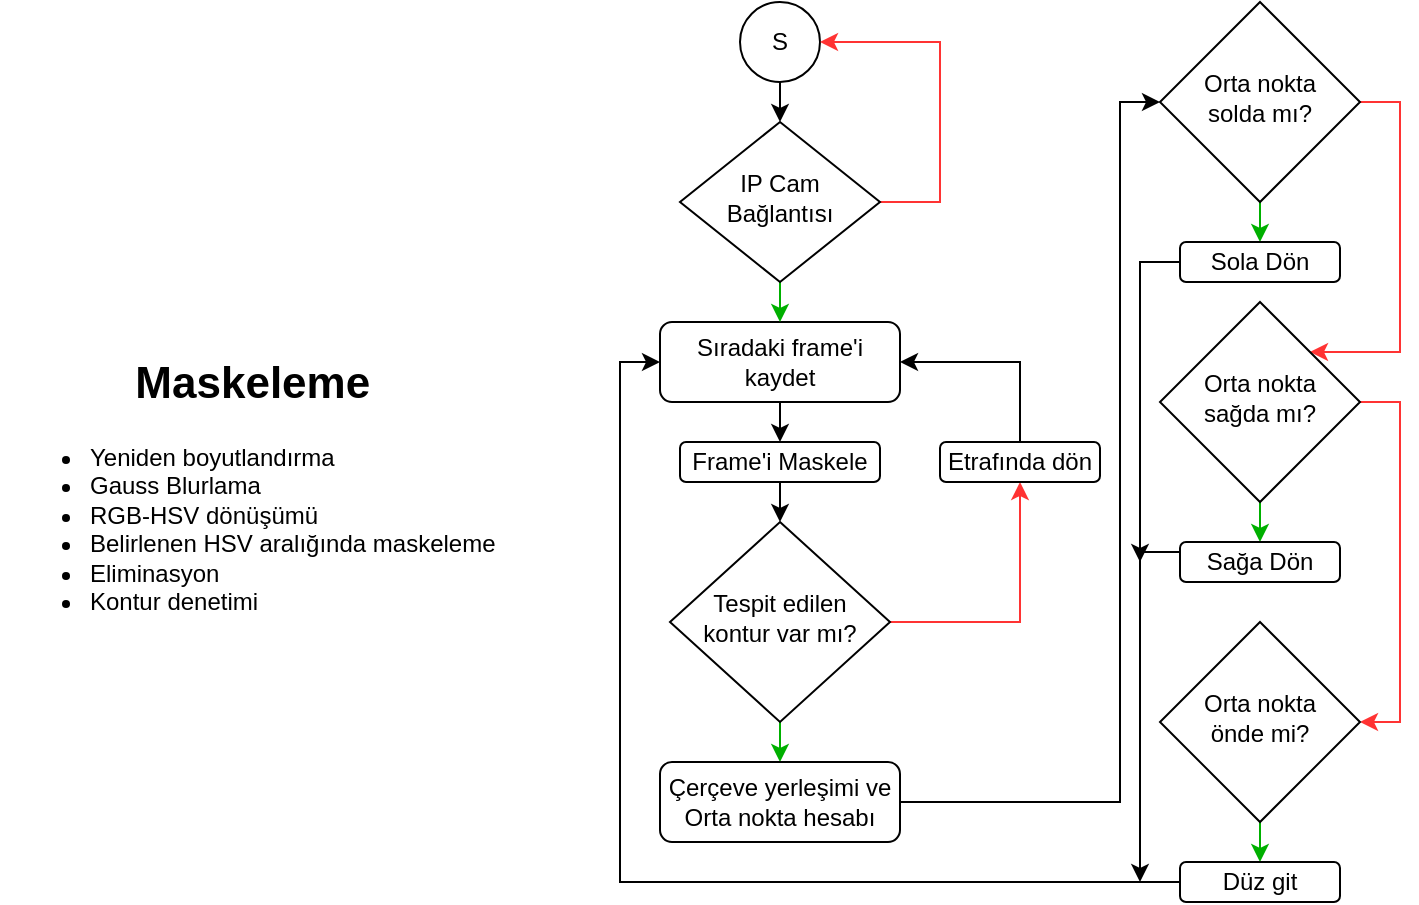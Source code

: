 <mxfile version="20.0.0" type="github">
  <diagram id="C5RBs43oDa-KdzZeNtuy" name="Page-1">
    <mxGraphModel dx="2249" dy="762" grid="1" gridSize="10" guides="1" tooltips="1" connect="1" arrows="1" fold="1" page="1" pageScale="1" pageWidth="827" pageHeight="1169" math="0" shadow="0">
      <root>
        <mxCell id="WIyWlLk6GJQsqaUBKTNV-0" />
        <mxCell id="WIyWlLk6GJQsqaUBKTNV-1" parent="WIyWlLk6GJQsqaUBKTNV-0" />
        <mxCell id="GuvgZEk6o53j5fX8rH_s-7" style="edgeStyle=orthogonalEdgeStyle;rounded=0;orthogonalLoop=1;jettySize=auto;html=1;exitX=0.5;exitY=1;exitDx=0;exitDy=0;entryX=0.5;entryY=0;entryDx=0;entryDy=0;strokeColor=#000000;" edge="1" parent="WIyWlLk6GJQsqaUBKTNV-1" source="WIyWlLk6GJQsqaUBKTNV-3" target="GuvgZEk6o53j5fX8rH_s-6">
          <mxGeometry relative="1" as="geometry" />
        </mxCell>
        <mxCell id="WIyWlLk6GJQsqaUBKTNV-3" value="Sıradaki frame&#39;i kaydet" style="rounded=1;whiteSpace=wrap;html=1;fontSize=12;glass=0;strokeWidth=1;shadow=0;" parent="WIyWlLk6GJQsqaUBKTNV-1" vertex="1">
          <mxGeometry x="260" y="180" width="120" height="40" as="geometry" />
        </mxCell>
        <mxCell id="GuvgZEk6o53j5fX8rH_s-5" style="edgeStyle=orthogonalEdgeStyle;rounded=0;orthogonalLoop=1;jettySize=auto;html=1;exitX=0.5;exitY=1;exitDx=0;exitDy=0;entryX=0.5;entryY=0;entryDx=0;entryDy=0;strokeColor=#000000;" edge="1" parent="WIyWlLk6GJQsqaUBKTNV-1" source="GuvgZEk6o53j5fX8rH_s-0" target="GuvgZEk6o53j5fX8rH_s-2">
          <mxGeometry relative="1" as="geometry" />
        </mxCell>
        <mxCell id="GuvgZEk6o53j5fX8rH_s-0" value="S" style="ellipse;whiteSpace=wrap;html=1;" vertex="1" parent="WIyWlLk6GJQsqaUBKTNV-1">
          <mxGeometry x="300" y="20" width="40" height="40" as="geometry" />
        </mxCell>
        <mxCell id="GuvgZEk6o53j5fX8rH_s-3" style="edgeStyle=orthogonalEdgeStyle;rounded=0;orthogonalLoop=1;jettySize=auto;html=1;exitX=1;exitY=0.5;exitDx=0;exitDy=0;entryX=1;entryY=0.5;entryDx=0;entryDy=0;strokeColor=#FF3333;" edge="1" parent="WIyWlLk6GJQsqaUBKTNV-1" source="GuvgZEk6o53j5fX8rH_s-2" target="GuvgZEk6o53j5fX8rH_s-0">
          <mxGeometry relative="1" as="geometry">
            <mxPoint x="400" y="40" as="targetPoint" />
            <Array as="points">
              <mxPoint x="400" y="120" />
              <mxPoint x="400" y="40" />
            </Array>
          </mxGeometry>
        </mxCell>
        <mxCell id="GuvgZEk6o53j5fX8rH_s-4" style="edgeStyle=orthogonalEdgeStyle;rounded=0;orthogonalLoop=1;jettySize=auto;html=1;exitX=0.5;exitY=1;exitDx=0;exitDy=0;entryX=0.5;entryY=0;entryDx=0;entryDy=0;strokeColor=#00B000;" edge="1" parent="WIyWlLk6GJQsqaUBKTNV-1" source="GuvgZEk6o53j5fX8rH_s-2" target="WIyWlLk6GJQsqaUBKTNV-3">
          <mxGeometry relative="1" as="geometry" />
        </mxCell>
        <mxCell id="GuvgZEk6o53j5fX8rH_s-2" value="IP Cam Bağlantısı" style="rhombus;whiteSpace=wrap;html=1;shadow=0;fontFamily=Helvetica;fontSize=12;align=center;strokeWidth=1;spacing=6;spacingTop=-4;" vertex="1" parent="WIyWlLk6GJQsqaUBKTNV-1">
          <mxGeometry x="270" y="80" width="100" height="80" as="geometry" />
        </mxCell>
        <mxCell id="GuvgZEk6o53j5fX8rH_s-11" style="edgeStyle=orthogonalEdgeStyle;rounded=0;orthogonalLoop=1;jettySize=auto;html=1;exitX=0.5;exitY=1;exitDx=0;exitDy=0;entryX=0.5;entryY=0;entryDx=0;entryDy=0;fontSize=22;strokeColor=#000000;" edge="1" parent="WIyWlLk6GJQsqaUBKTNV-1" source="GuvgZEk6o53j5fX8rH_s-6" target="GuvgZEk6o53j5fX8rH_s-10">
          <mxGeometry relative="1" as="geometry" />
        </mxCell>
        <mxCell id="GuvgZEk6o53j5fX8rH_s-6" value="Frame&#39;i Maskele" style="rounded=1;whiteSpace=wrap;html=1;fontSize=12;glass=0;strokeWidth=1;shadow=0;" vertex="1" parent="WIyWlLk6GJQsqaUBKTNV-1">
          <mxGeometry x="270" y="240" width="100" height="20" as="geometry" />
        </mxCell>
        <mxCell id="GuvgZEk6o53j5fX8rH_s-8" value="&lt;h1 style=&quot;text-align: center;&quot;&gt;&lt;font style=&quot;font-size: 22px;&quot;&gt;Maskeleme&lt;/font&gt;&lt;/h1&gt;&lt;div&gt;&lt;ul&gt;&lt;li style=&quot;text-align: justify;&quot;&gt;Yeniden boyutlandırma&lt;/li&gt;&lt;li style=&quot;text-align: justify;&quot;&gt;Gauss Blurlama&lt;/li&gt;&lt;li style=&quot;text-align: justify;&quot;&gt;RGB-HSV dönüşümü&lt;/li&gt;&lt;li style=&quot;text-align: justify;&quot;&gt;Belirlenen HSV aralığında maskeleme&lt;/li&gt;&lt;li style=&quot;text-align: justify;&quot;&gt;Eliminasyon&lt;/li&gt;&lt;li style=&quot;text-align: justify;&quot;&gt;Kontur denetimi&lt;/li&gt;&lt;/ul&gt;&lt;/div&gt;" style="text;html=1;strokeColor=none;fillColor=none;spacing=5;spacingTop=-20;whiteSpace=wrap;overflow=hidden;rounded=0;align=left;" vertex="1" parent="WIyWlLk6GJQsqaUBKTNV-1">
          <mxGeometry x="-70" y="190" width="260" height="140" as="geometry" />
        </mxCell>
        <mxCell id="GuvgZEk6o53j5fX8rH_s-15" style="edgeStyle=orthogonalEdgeStyle;rounded=0;orthogonalLoop=1;jettySize=auto;html=1;exitX=0.5;exitY=1;exitDx=0;exitDy=0;entryX=0.5;entryY=0;entryDx=0;entryDy=0;fontSize=22;strokeColor=#00B000;" edge="1" parent="WIyWlLk6GJQsqaUBKTNV-1" source="GuvgZEk6o53j5fX8rH_s-10" target="GuvgZEk6o53j5fX8rH_s-13">
          <mxGeometry relative="1" as="geometry" />
        </mxCell>
        <mxCell id="GuvgZEk6o53j5fX8rH_s-31" style="edgeStyle=orthogonalEdgeStyle;rounded=0;orthogonalLoop=1;jettySize=auto;html=1;exitX=1;exitY=0.5;exitDx=0;exitDy=0;entryX=0.5;entryY=1;entryDx=0;entryDy=0;fontSize=22;strokeColor=#FF3333;" edge="1" parent="WIyWlLk6GJQsqaUBKTNV-1" source="GuvgZEk6o53j5fX8rH_s-10" target="GuvgZEk6o53j5fX8rH_s-30">
          <mxGeometry relative="1" as="geometry" />
        </mxCell>
        <mxCell id="GuvgZEk6o53j5fX8rH_s-10" value="Tespit edilen kontur var mı?" style="rhombus;whiteSpace=wrap;html=1;shadow=0;fontFamily=Helvetica;fontSize=12;align=center;strokeWidth=1;spacing=6;spacingTop=-4;" vertex="1" parent="WIyWlLk6GJQsqaUBKTNV-1">
          <mxGeometry x="265" y="280" width="110" height="100" as="geometry" />
        </mxCell>
        <mxCell id="GuvgZEk6o53j5fX8rH_s-16" style="edgeStyle=orthogonalEdgeStyle;rounded=0;orthogonalLoop=1;jettySize=auto;html=1;exitX=1;exitY=0.5;exitDx=0;exitDy=0;fontSize=22;strokeColor=#000000;entryX=0;entryY=0.5;entryDx=0;entryDy=0;" edge="1" parent="WIyWlLk6GJQsqaUBKTNV-1" source="GuvgZEk6o53j5fX8rH_s-13" target="GuvgZEk6o53j5fX8rH_s-17">
          <mxGeometry relative="1" as="geometry">
            <mxPoint x="450" y="70" as="targetPoint" />
            <Array as="points">
              <mxPoint x="490" y="420" />
              <mxPoint x="490" y="70" />
            </Array>
          </mxGeometry>
        </mxCell>
        <mxCell id="GuvgZEk6o53j5fX8rH_s-13" value="Çerçeve yerleşimi ve Orta nokta hesabı" style="rounded=1;whiteSpace=wrap;html=1;fontSize=12;glass=0;strokeWidth=1;shadow=0;" vertex="1" parent="WIyWlLk6GJQsqaUBKTNV-1">
          <mxGeometry x="260" y="400" width="120" height="40" as="geometry" />
        </mxCell>
        <mxCell id="GuvgZEk6o53j5fX8rH_s-19" style="edgeStyle=orthogonalEdgeStyle;rounded=0;orthogonalLoop=1;jettySize=auto;html=1;exitX=0.5;exitY=1;exitDx=0;exitDy=0;entryX=0.5;entryY=0;entryDx=0;entryDy=0;fontSize=22;strokeColor=#00B000;" edge="1" parent="WIyWlLk6GJQsqaUBKTNV-1" source="GuvgZEk6o53j5fX8rH_s-17" target="GuvgZEk6o53j5fX8rH_s-18">
          <mxGeometry relative="1" as="geometry" />
        </mxCell>
        <mxCell id="GuvgZEk6o53j5fX8rH_s-21" style="edgeStyle=orthogonalEdgeStyle;rounded=0;orthogonalLoop=1;jettySize=auto;html=1;exitX=1;exitY=0.5;exitDx=0;exitDy=0;fontSize=22;strokeColor=#FF3333;entryX=1;entryY=0;entryDx=0;entryDy=0;" edge="1" parent="WIyWlLk6GJQsqaUBKTNV-1" source="GuvgZEk6o53j5fX8rH_s-17" target="GuvgZEk6o53j5fX8rH_s-20">
          <mxGeometry relative="1" as="geometry">
            <mxPoint x="620" y="230" as="targetPoint" />
            <Array as="points">
              <mxPoint x="630" y="70" />
              <mxPoint x="630" y="195" />
            </Array>
          </mxGeometry>
        </mxCell>
        <mxCell id="GuvgZEk6o53j5fX8rH_s-17" value="Orta nokta&lt;br&gt;solda mı?" style="rhombus;whiteSpace=wrap;html=1;shadow=0;fontFamily=Helvetica;fontSize=12;align=center;strokeWidth=1;spacing=6;spacingTop=-4;" vertex="1" parent="WIyWlLk6GJQsqaUBKTNV-1">
          <mxGeometry x="510" y="20" width="100" height="100" as="geometry" />
        </mxCell>
        <mxCell id="GuvgZEk6o53j5fX8rH_s-35" style="edgeStyle=orthogonalEdgeStyle;rounded=0;orthogonalLoop=1;jettySize=auto;html=1;exitX=0;exitY=0.5;exitDx=0;exitDy=0;fontSize=22;strokeColor=#000000;" edge="1" parent="WIyWlLk6GJQsqaUBKTNV-1" source="GuvgZEk6o53j5fX8rH_s-18">
          <mxGeometry relative="1" as="geometry">
            <mxPoint x="500" y="300" as="targetPoint" />
          </mxGeometry>
        </mxCell>
        <mxCell id="GuvgZEk6o53j5fX8rH_s-18" value="Sola Dön" style="rounded=1;whiteSpace=wrap;html=1;fontSize=12;glass=0;strokeWidth=1;shadow=0;" vertex="1" parent="WIyWlLk6GJQsqaUBKTNV-1">
          <mxGeometry x="520" y="140" width="80" height="20" as="geometry" />
        </mxCell>
        <mxCell id="GuvgZEk6o53j5fX8rH_s-24" style="edgeStyle=orthogonalEdgeStyle;rounded=0;orthogonalLoop=1;jettySize=auto;html=1;exitX=0.5;exitY=1;exitDx=0;exitDy=0;entryX=0.5;entryY=0;entryDx=0;entryDy=0;fontSize=22;strokeColor=#00B000;" edge="1" parent="WIyWlLk6GJQsqaUBKTNV-1" source="GuvgZEk6o53j5fX8rH_s-20" target="GuvgZEk6o53j5fX8rH_s-23">
          <mxGeometry relative="1" as="geometry" />
        </mxCell>
        <mxCell id="GuvgZEk6o53j5fX8rH_s-26" style="edgeStyle=orthogonalEdgeStyle;rounded=0;orthogonalLoop=1;jettySize=auto;html=1;exitX=1;exitY=0.5;exitDx=0;exitDy=0;fontSize=22;strokeColor=#FF3333;entryX=1;entryY=0.5;entryDx=0;entryDy=0;" edge="1" parent="WIyWlLk6GJQsqaUBKTNV-1" source="GuvgZEk6o53j5fX8rH_s-20" target="GuvgZEk6o53j5fX8rH_s-25">
          <mxGeometry relative="1" as="geometry">
            <mxPoint x="630" y="400" as="targetPoint" />
          </mxGeometry>
        </mxCell>
        <mxCell id="GuvgZEk6o53j5fX8rH_s-20" value="Orta nokta&lt;br&gt;sağda mı?" style="rhombus;whiteSpace=wrap;html=1;shadow=0;fontFamily=Helvetica;fontSize=12;align=center;strokeWidth=1;spacing=6;spacingTop=-4;" vertex="1" parent="WIyWlLk6GJQsqaUBKTNV-1">
          <mxGeometry x="510" y="170" width="100" height="100" as="geometry" />
        </mxCell>
        <mxCell id="GuvgZEk6o53j5fX8rH_s-34" style="edgeStyle=orthogonalEdgeStyle;rounded=0;orthogonalLoop=1;jettySize=auto;html=1;exitX=0;exitY=0.25;exitDx=0;exitDy=0;fontSize=22;strokeColor=#000000;" edge="1" parent="WIyWlLk6GJQsqaUBKTNV-1" source="GuvgZEk6o53j5fX8rH_s-23">
          <mxGeometry relative="1" as="geometry">
            <mxPoint x="500" y="460" as="targetPoint" />
          </mxGeometry>
        </mxCell>
        <mxCell id="GuvgZEk6o53j5fX8rH_s-23" value="Sağa Dön" style="rounded=1;whiteSpace=wrap;html=1;fontSize=12;glass=0;strokeWidth=1;shadow=0;" vertex="1" parent="WIyWlLk6GJQsqaUBKTNV-1">
          <mxGeometry x="520" y="290" width="80" height="20" as="geometry" />
        </mxCell>
        <mxCell id="GuvgZEk6o53j5fX8rH_s-28" style="edgeStyle=orthogonalEdgeStyle;rounded=0;orthogonalLoop=1;jettySize=auto;html=1;exitX=0.5;exitY=1;exitDx=0;exitDy=0;entryX=0.5;entryY=0;entryDx=0;entryDy=0;fontSize=22;strokeColor=#00B000;" edge="1" parent="WIyWlLk6GJQsqaUBKTNV-1" source="GuvgZEk6o53j5fX8rH_s-25" target="GuvgZEk6o53j5fX8rH_s-27">
          <mxGeometry relative="1" as="geometry" />
        </mxCell>
        <mxCell id="GuvgZEk6o53j5fX8rH_s-25" value="Orta nokta&lt;br&gt;önde mi?" style="rhombus;whiteSpace=wrap;html=1;shadow=0;fontFamily=Helvetica;fontSize=12;align=center;strokeWidth=1;spacing=6;spacingTop=-4;" vertex="1" parent="WIyWlLk6GJQsqaUBKTNV-1">
          <mxGeometry x="510" y="330" width="100" height="100" as="geometry" />
        </mxCell>
        <mxCell id="GuvgZEk6o53j5fX8rH_s-33" style="edgeStyle=orthogonalEdgeStyle;rounded=0;orthogonalLoop=1;jettySize=auto;html=1;exitX=0;exitY=0.5;exitDx=0;exitDy=0;fontSize=22;strokeColor=#000000;entryX=0;entryY=0.5;entryDx=0;entryDy=0;" edge="1" parent="WIyWlLk6GJQsqaUBKTNV-1" source="GuvgZEk6o53j5fX8rH_s-27" target="WIyWlLk6GJQsqaUBKTNV-3">
          <mxGeometry relative="1" as="geometry">
            <mxPoint x="240" y="200" as="targetPoint" />
          </mxGeometry>
        </mxCell>
        <mxCell id="GuvgZEk6o53j5fX8rH_s-27" value="Düz git" style="rounded=1;whiteSpace=wrap;html=1;fontSize=12;glass=0;strokeWidth=1;shadow=0;" vertex="1" parent="WIyWlLk6GJQsqaUBKTNV-1">
          <mxGeometry x="520" y="450" width="80" height="20" as="geometry" />
        </mxCell>
        <mxCell id="GuvgZEk6o53j5fX8rH_s-32" style="edgeStyle=orthogonalEdgeStyle;rounded=0;orthogonalLoop=1;jettySize=auto;html=1;exitX=0.5;exitY=0;exitDx=0;exitDy=0;fontSize=22;strokeColor=#000000;entryX=1;entryY=0.5;entryDx=0;entryDy=0;" edge="1" parent="WIyWlLk6GJQsqaUBKTNV-1" source="GuvgZEk6o53j5fX8rH_s-30" target="WIyWlLk6GJQsqaUBKTNV-3">
          <mxGeometry relative="1" as="geometry">
            <mxPoint x="440" y="200" as="targetPoint" />
          </mxGeometry>
        </mxCell>
        <mxCell id="GuvgZEk6o53j5fX8rH_s-30" value="Etrafında dön" style="rounded=1;whiteSpace=wrap;html=1;fontSize=12;glass=0;strokeWidth=1;shadow=0;" vertex="1" parent="WIyWlLk6GJQsqaUBKTNV-1">
          <mxGeometry x="400" y="240" width="80" height="20" as="geometry" />
        </mxCell>
      </root>
    </mxGraphModel>
  </diagram>
</mxfile>
